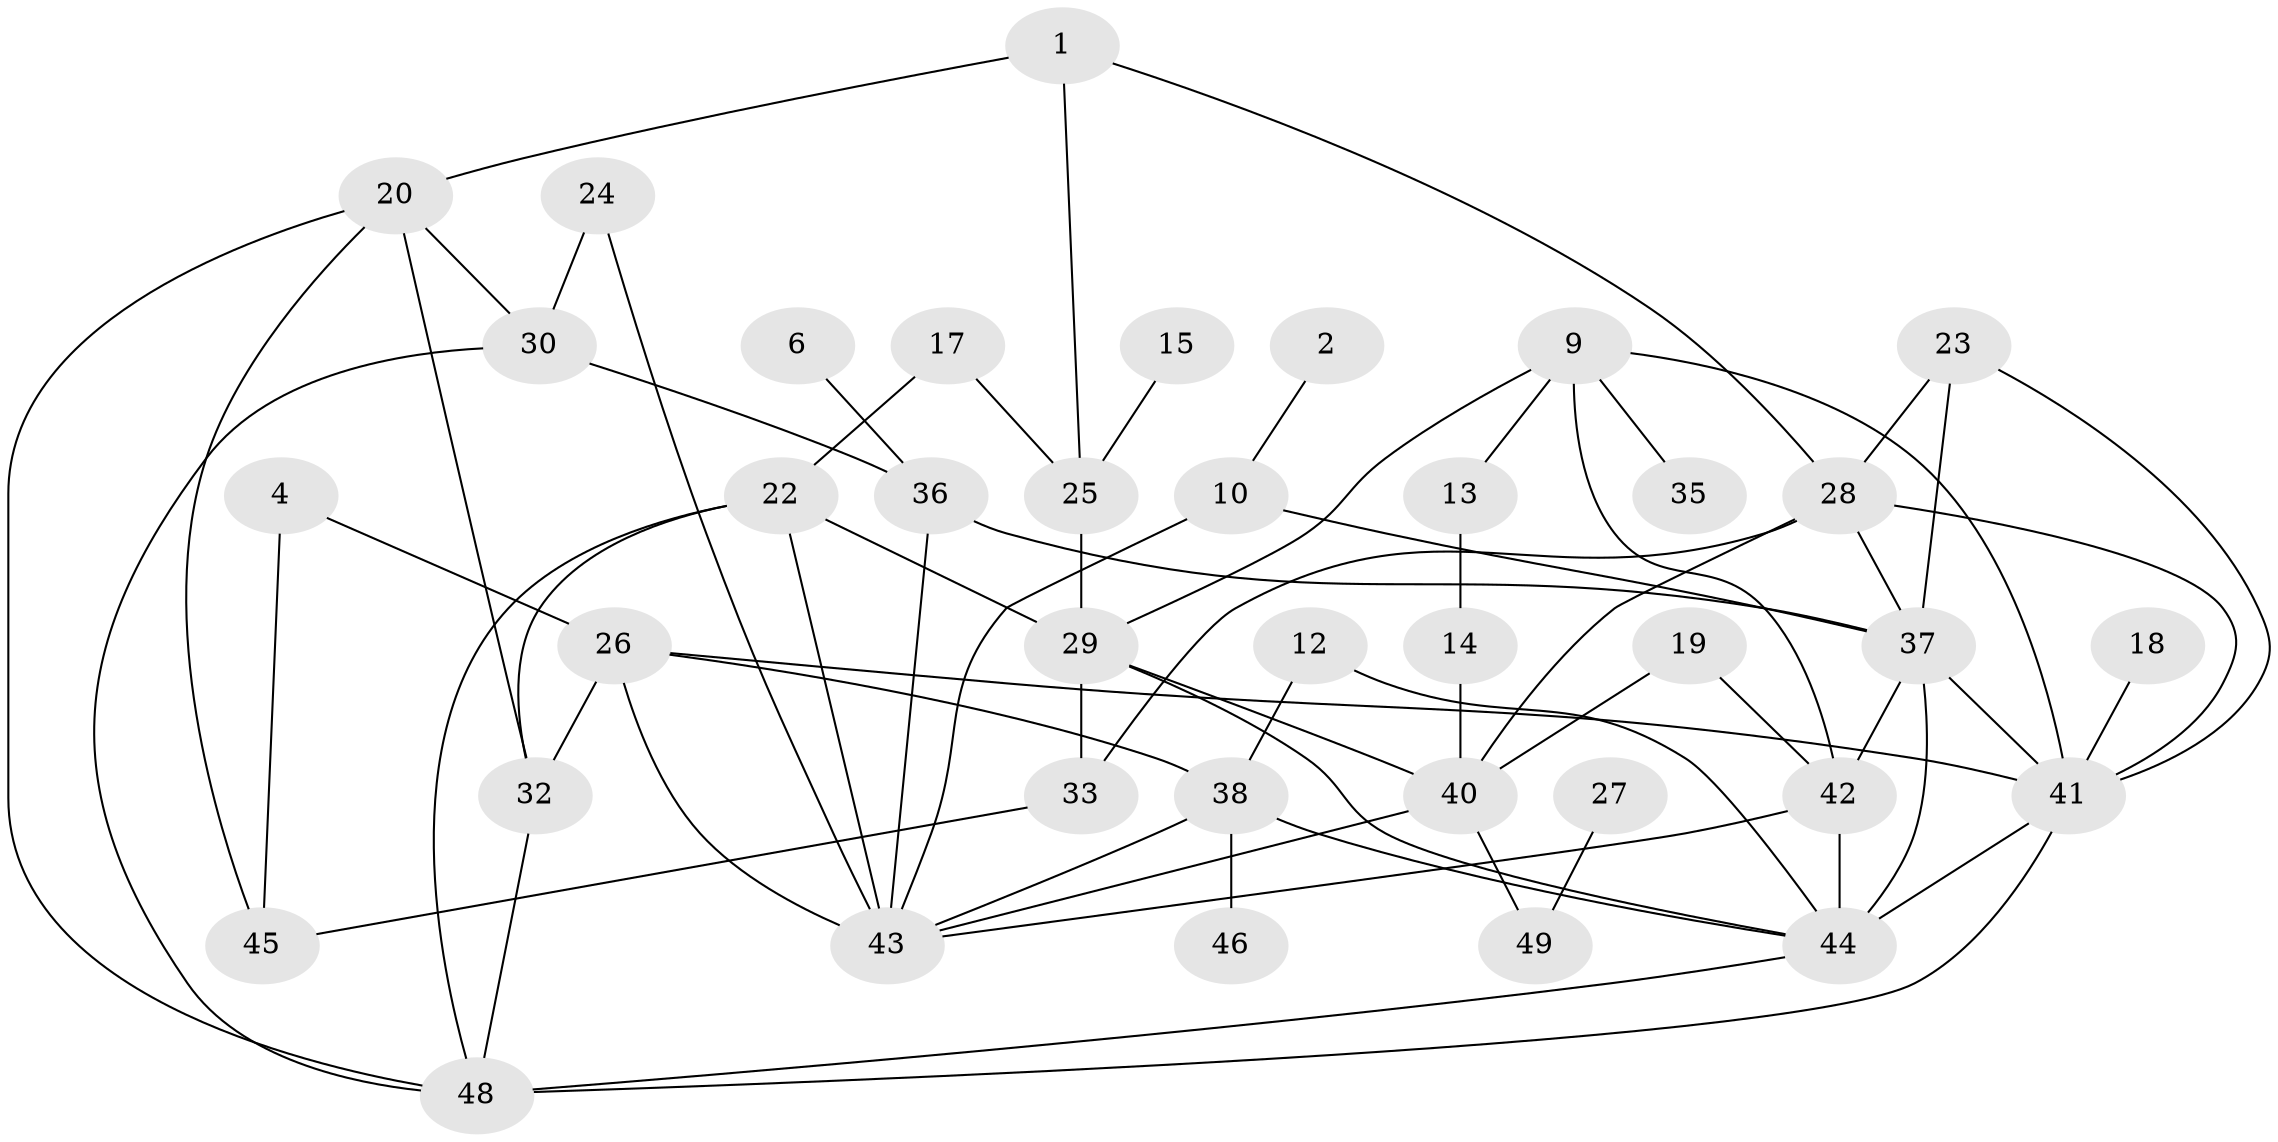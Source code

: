 // original degree distribution, {2: 0.24489795918367346, 1: 0.19387755102040816, 4: 0.10204081632653061, 3: 0.22448979591836735, 0: 0.10204081632653061, 6: 0.030612244897959183, 8: 0.01020408163265306, 5: 0.08163265306122448, 7: 0.01020408163265306}
// Generated by graph-tools (version 1.1) at 2025/25/03/09/25 03:25:20]
// undirected, 38 vertices, 69 edges
graph export_dot {
graph [start="1"]
  node [color=gray90,style=filled];
  1;
  2;
  4;
  6;
  9;
  10;
  12;
  13;
  14;
  15;
  17;
  18;
  19;
  20;
  22;
  23;
  24;
  25;
  26;
  27;
  28;
  29;
  30;
  32;
  33;
  35;
  36;
  37;
  38;
  40;
  41;
  42;
  43;
  44;
  45;
  46;
  48;
  49;
  1 -- 20 [weight=1.0];
  1 -- 25 [weight=1.0];
  1 -- 28 [weight=1.0];
  2 -- 10 [weight=1.0];
  4 -- 26 [weight=1.0];
  4 -- 45 [weight=1.0];
  6 -- 36 [weight=1.0];
  9 -- 13 [weight=1.0];
  9 -- 29 [weight=1.0];
  9 -- 35 [weight=1.0];
  9 -- 41 [weight=1.0];
  9 -- 42 [weight=1.0];
  10 -- 37 [weight=1.0];
  10 -- 43 [weight=1.0];
  12 -- 38 [weight=1.0];
  12 -- 44 [weight=1.0];
  13 -- 14 [weight=1.0];
  14 -- 40 [weight=1.0];
  15 -- 25 [weight=1.0];
  17 -- 22 [weight=1.0];
  17 -- 25 [weight=1.0];
  18 -- 41 [weight=1.0];
  19 -- 40 [weight=1.0];
  19 -- 42 [weight=1.0];
  20 -- 30 [weight=1.0];
  20 -- 32 [weight=1.0];
  20 -- 45 [weight=1.0];
  20 -- 48 [weight=1.0];
  22 -- 29 [weight=1.0];
  22 -- 32 [weight=1.0];
  22 -- 43 [weight=1.0];
  22 -- 48 [weight=1.0];
  23 -- 28 [weight=1.0];
  23 -- 37 [weight=1.0];
  23 -- 41 [weight=1.0];
  24 -- 30 [weight=1.0];
  24 -- 43 [weight=1.0];
  25 -- 29 [weight=1.0];
  26 -- 32 [weight=1.0];
  26 -- 38 [weight=1.0];
  26 -- 41 [weight=1.0];
  26 -- 43 [weight=2.0];
  27 -- 49 [weight=1.0];
  28 -- 33 [weight=1.0];
  28 -- 37 [weight=1.0];
  28 -- 40 [weight=2.0];
  28 -- 41 [weight=1.0];
  29 -- 33 [weight=1.0];
  29 -- 40 [weight=2.0];
  29 -- 44 [weight=1.0];
  30 -- 36 [weight=1.0];
  30 -- 48 [weight=1.0];
  32 -- 48 [weight=1.0];
  33 -- 45 [weight=1.0];
  36 -- 37 [weight=1.0];
  36 -- 43 [weight=1.0];
  37 -- 41 [weight=1.0];
  37 -- 42 [weight=1.0];
  37 -- 44 [weight=2.0];
  38 -- 43 [weight=1.0];
  38 -- 44 [weight=1.0];
  38 -- 46 [weight=1.0];
  40 -- 43 [weight=1.0];
  40 -- 49 [weight=1.0];
  41 -- 44 [weight=1.0];
  41 -- 48 [weight=1.0];
  42 -- 43 [weight=1.0];
  42 -- 44 [weight=2.0];
  44 -- 48 [weight=1.0];
}
